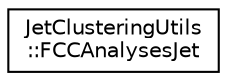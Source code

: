 digraph "Graphical Class Hierarchy"
{
 // LATEX_PDF_SIZE
  edge [fontname="Helvetica",fontsize="10",labelfontname="Helvetica",labelfontsize="10"];
  node [fontname="Helvetica",fontsize="10",shape=record];
  rankdir="LR";
  Node0 [label="JetClusteringUtils\l::FCCAnalysesJet",height=0.2,width=0.4,color="black", fillcolor="white", style="filled",URL="$struct_jet_clustering_utils_1_1_f_c_c_analyses_jet.html",tooltip="Structure to keep useful informations for the jets."];
}
